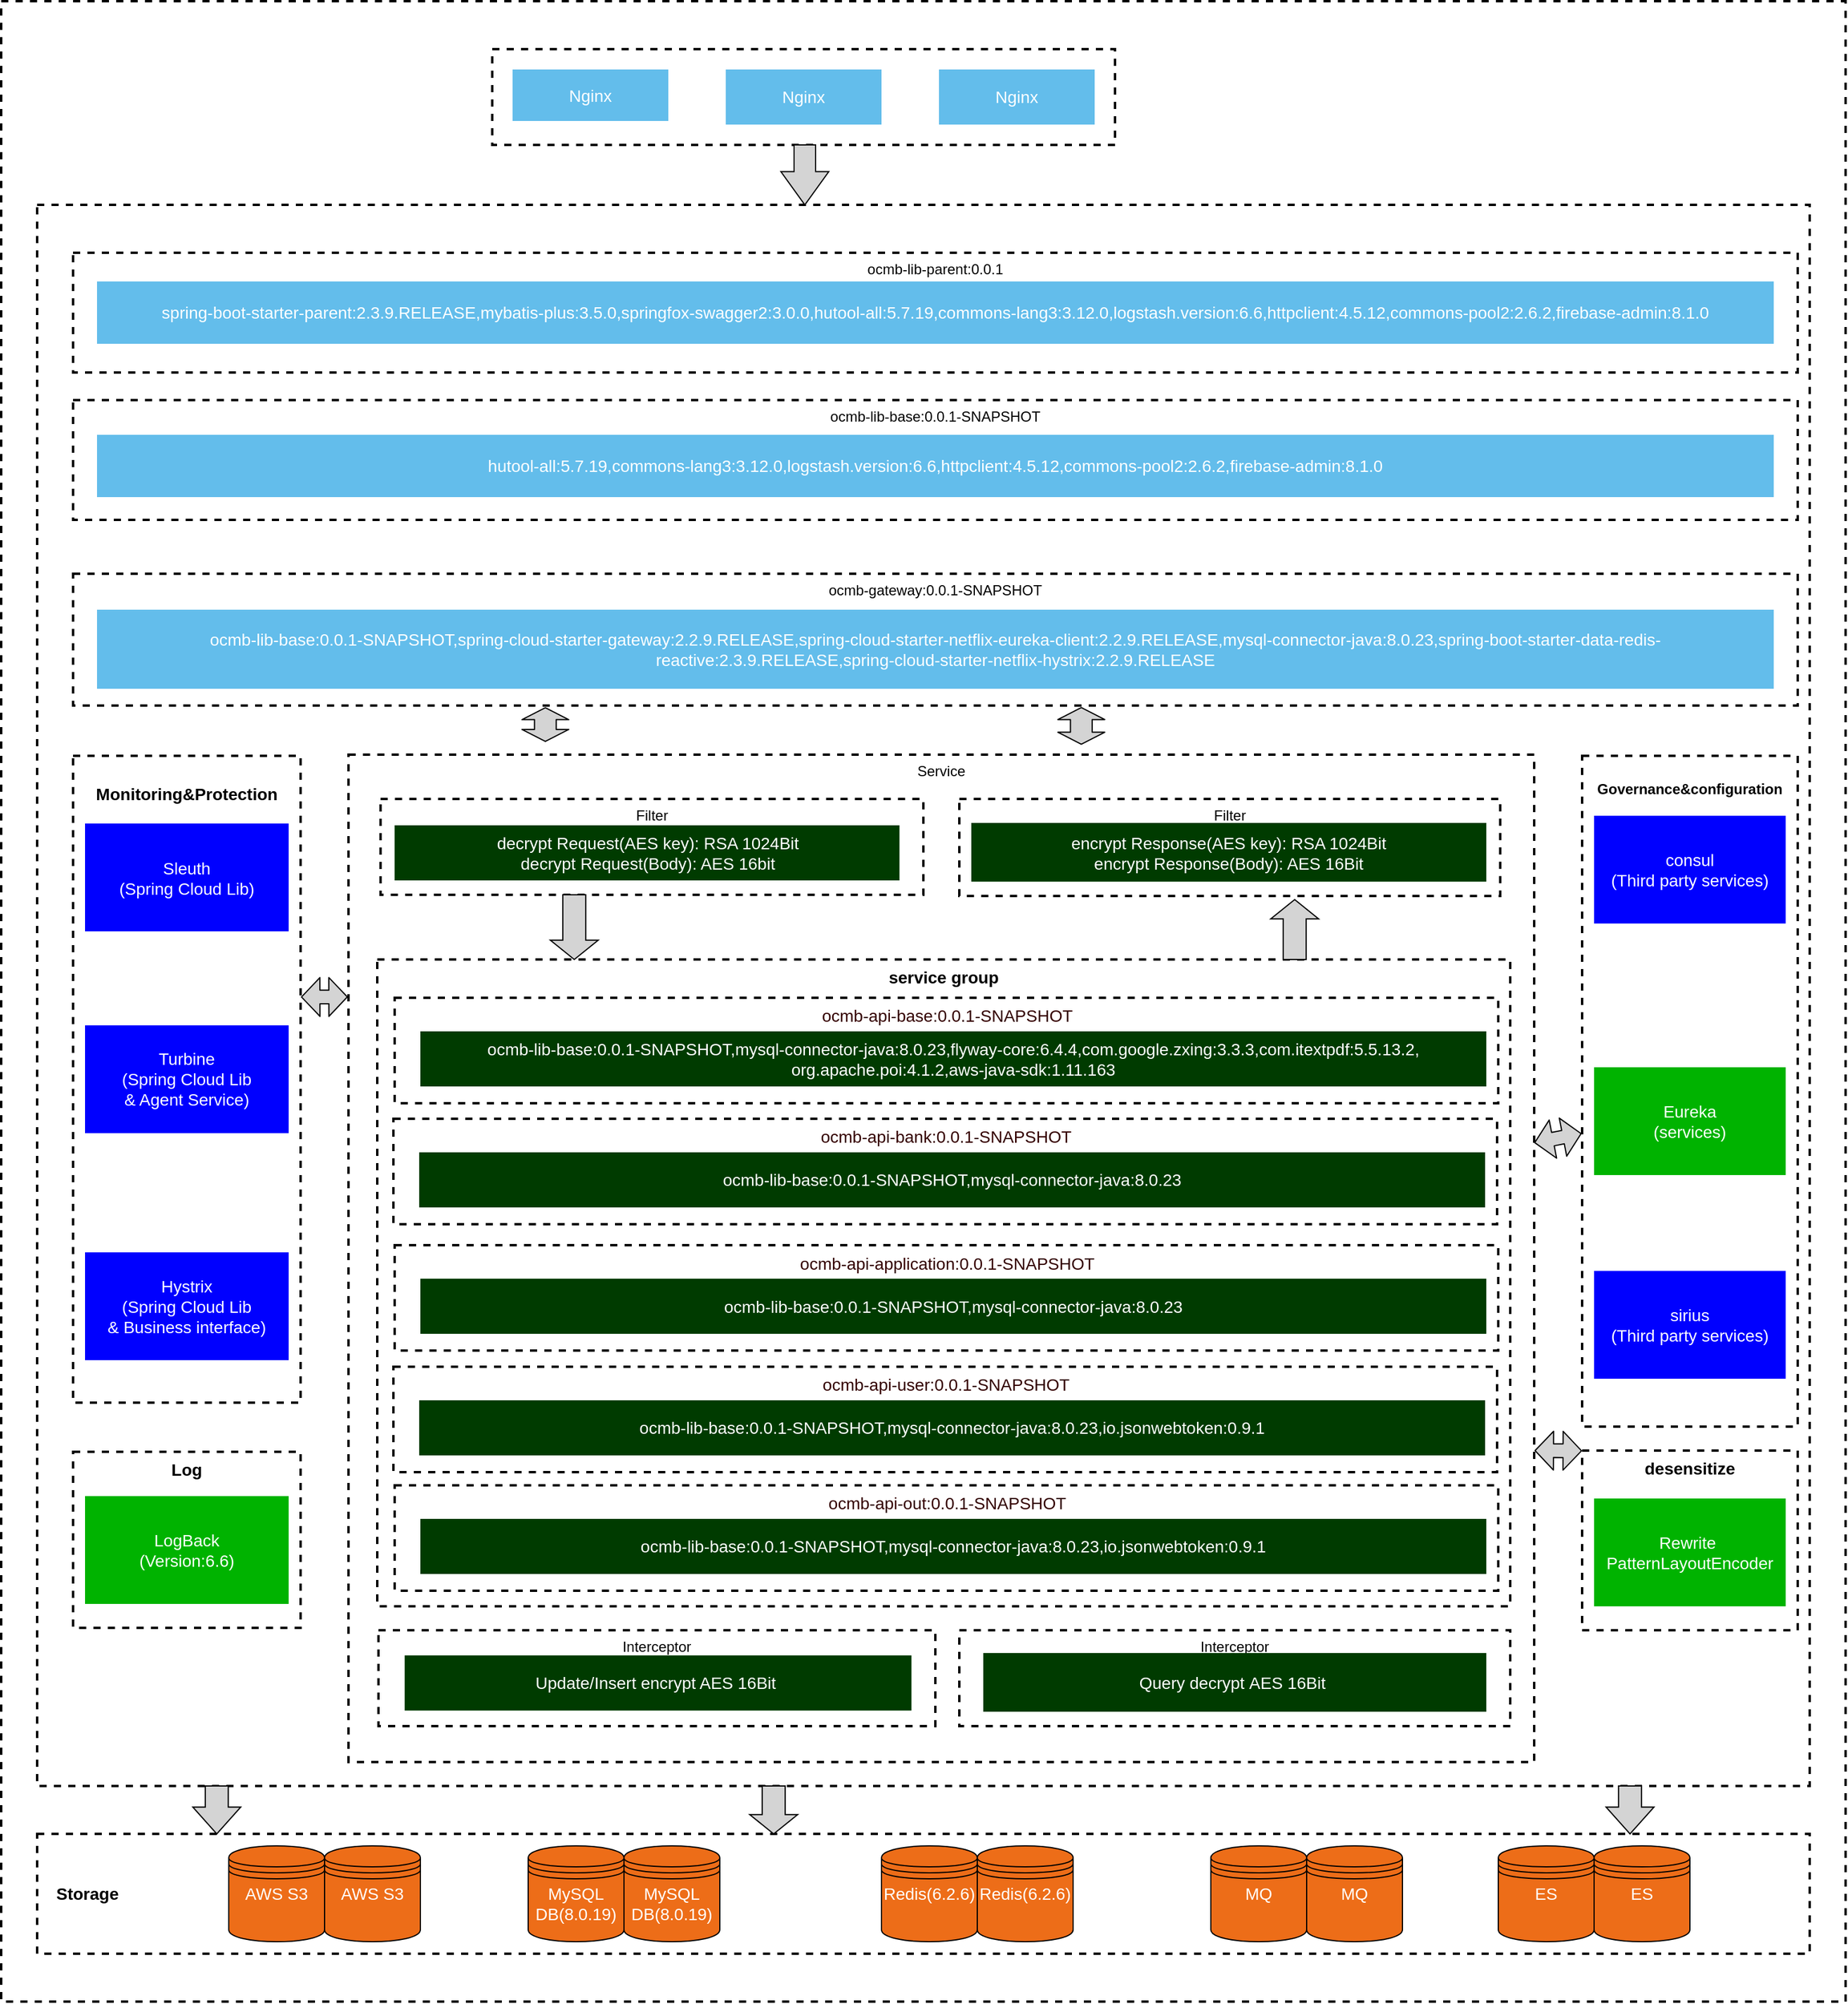<mxfile version="20.3.7" type="github">
  <diagram id="OInQUNuNO3AYRQuPPQoJ" name="第 1 页">
    <mxGraphModel dx="1793" dy="976" grid="1" gridSize="10" guides="1" tooltips="1" connect="1" arrows="1" fold="1" page="1" pageScale="1" pageWidth="1100" pageHeight="850" math="0" shadow="0">
      <root>
        <mxCell id="0" />
        <mxCell id="1" parent="0" />
        <mxCell id="YZQJs8RdpB4uuFci1MbI-19" value="" style="rounded=0;whiteSpace=wrap;html=1;dashed=1;strokeWidth=2;fillColor=none;" vertex="1" parent="1">
          <mxGeometry x="30" y="20" width="1540" height="1670" as="geometry" />
        </mxCell>
        <mxCell id="HXH1NVRYo9vW2IFRsBhu-3" value="" style="rounded=0;whiteSpace=wrap;html=1;dashed=1;strokeWidth=2;fillColor=none;" parent="1" vertex="1">
          <mxGeometry x="60" y="190" width="1480" height="1320" as="geometry" />
        </mxCell>
        <mxCell id="HXH1NVRYo9vW2IFRsBhu-28" value="ocmb-lib-base:0.0.1-SNAPSHOT,&lt;span style=&quot;background-color: initial;&quot;&gt;mysql-connector-java:8.0.23&lt;br&gt;&lt;/span&gt;" style="rounded=0;whiteSpace=wrap;html=1;dashed=1;strokeWidth=2;fillColor=#003B00;fontSize=14;fontColor=#FFFFFF;strokeColor=none;" parent="1" vertex="1">
          <mxGeometry x="380" y="1086.5" width="890" height="46" as="geometry" />
        </mxCell>
        <mxCell id="HXH1NVRYo9vW2IFRsBhu-27" value="&lt;font color=&quot;#330000&quot;&gt;&lt;span style=&quot;font-weight: 400;&quot;&gt;ocmb-api-application:0.0.1-SNAPSHOT&lt;/span&gt;&lt;/font&gt;" style="rounded=0;whiteSpace=wrap;html=1;dashed=1;strokeWidth=2;fillColor=none;verticalAlign=top;fontSize=14;fontStyle=1" parent="1" vertex="1">
          <mxGeometry x="358.5" y="1058.5" width="921.5" height="88" as="geometry" />
        </mxCell>
        <mxCell id="HXH1NVRYo9vW2IFRsBhu-19" value="&lt;span style=&quot;font-weight: 400;&quot;&gt;Service&lt;/span&gt;" style="rounded=0;whiteSpace=wrap;html=1;dashed=1;strokeWidth=2;fillColor=none;verticalAlign=top;fontStyle=1" parent="1" vertex="1">
          <mxGeometry x="320" y="649" width="990" height="841" as="geometry" />
        </mxCell>
        <mxCell id="HXH1NVRYo9vW2IFRsBhu-17" value="&lt;span style=&quot;font-weight: 400;&quot;&gt;ocmb-gateway:0.0.1-SNAPSHOT&lt;/span&gt;" style="rounded=0;whiteSpace=wrap;html=1;dashed=1;strokeWidth=2;fillColor=none;verticalAlign=top;fontStyle=1" parent="1" vertex="1">
          <mxGeometry x="90" y="498" width="1440" height="110" as="geometry" />
        </mxCell>
        <mxCell id="HXH1NVRYo9vW2IFRsBhu-16" value="&lt;span style=&quot;font-weight: 400;&quot;&gt;ocmb-lib-parent:0.0.1&lt;/span&gt;" style="rounded=0;whiteSpace=wrap;html=1;dashed=1;strokeWidth=2;fillColor=none;verticalAlign=top;fontStyle=1" parent="1" vertex="1">
          <mxGeometry x="90" y="230" width="1440" height="100" as="geometry" />
        </mxCell>
        <mxCell id="HXH1NVRYo9vW2IFRsBhu-15" value="&lt;span style=&quot;font-weight: 400;&quot;&gt;ocmb-lib-base:0.0.1-SNAPSHOT&lt;/span&gt;" style="rounded=0;whiteSpace=wrap;html=1;dashed=1;strokeWidth=2;fillColor=none;verticalAlign=top;fontStyle=1" parent="1" vertex="1">
          <mxGeometry x="90" y="353" width="1440" height="100" as="geometry" />
        </mxCell>
        <mxCell id="dbITkS7-5qgyu-br_rXh-1" value="&lt;br style=&quot;font-size: 14px;&quot;&gt;&lt;div&gt;Monitoring&amp;amp;&lt;span style=&quot;background-color: initial;&quot;&gt;Protection&lt;/span&gt;&lt;/div&gt;" style="rounded=0;whiteSpace=wrap;html=1;dashed=1;strokeWidth=2;fillColor=none;verticalAlign=top;fontSize=14;fontStyle=1" parent="1" vertex="1">
          <mxGeometry x="90" y="650" width="190" height="540" as="geometry" />
        </mxCell>
        <mxCell id="dbITkS7-5qgyu-br_rXh-2" value="" style="rounded=0;whiteSpace=wrap;html=1;dashed=1;strokeWidth=2;fillColor=none;" parent="1" vertex="1">
          <mxGeometry x="440" y="60" width="520" height="80" as="geometry" />
        </mxCell>
        <mxCell id="dbITkS7-5qgyu-br_rXh-4" value="&lt;br&gt;&lt;div&gt;Governance&amp;amp;configuration&lt;/div&gt;" style="rounded=0;whiteSpace=wrap;html=1;dashed=1;strokeWidth=2;fillColor=none;verticalAlign=top;fontStyle=1" parent="1" vertex="1">
          <mxGeometry x="1350" y="650" width="180" height="560" as="geometry" />
        </mxCell>
        <mxCell id="dbITkS7-5qgyu-br_rXh-6" value="　Storage" style="rounded=0;whiteSpace=wrap;html=1;dashed=1;strokeWidth=2;fillColor=none;align=left;fontSize=14;fontStyle=1" parent="1" vertex="1">
          <mxGeometry x="60" y="1550" width="1480" height="100" as="geometry" />
        </mxCell>
        <mxCell id="dbITkS7-5qgyu-br_rXh-8" value="service group" style="rounded=0;whiteSpace=wrap;html=1;dashed=1;strokeWidth=2;fillColor=none;verticalAlign=top;fontSize=14;fontStyle=1" parent="1" vertex="1">
          <mxGeometry x="344" y="820" width="946" height="540" as="geometry" />
        </mxCell>
        <mxCell id="dbITkS7-5qgyu-br_rXh-11" value="Sleuth&lt;br&gt;(Spring Cloud Lib)" style="rounded=0;whiteSpace=wrap;html=1;dashed=1;strokeWidth=2;fillColor=#0000FF;fontSize=14;strokeColor=none;fontColor=#FFFFFF;" parent="1" vertex="1">
          <mxGeometry x="100" y="706.5" width="170" height="90" as="geometry" />
        </mxCell>
        <mxCell id="dbITkS7-5qgyu-br_rXh-12" value="Turbine&lt;br&gt;(Spring Cloud Lib&lt;br&gt;&amp;amp; Agent Service)" style="rounded=0;whiteSpace=wrap;html=1;dashed=1;strokeWidth=2;fillColor=#0000FF;fontSize=14;strokeColor=none;fontColor=#FFFFFF;" parent="1" vertex="1">
          <mxGeometry x="100" y="875" width="170" height="90" as="geometry" />
        </mxCell>
        <mxCell id="dbITkS7-5qgyu-br_rXh-13" value="Hystrix&lt;br&gt;(Spring Cloud Lib&lt;br&gt;&amp;amp;&amp;nbsp;&lt;span style=&quot;background-color: initial;&quot;&gt;Business interface&lt;/span&gt;)" style="rounded=0;whiteSpace=wrap;html=1;dashed=1;strokeWidth=2;fillColor=#0000FF;fontSize=14;strokeColor=none;fontColor=#FFFFFF;" parent="1" vertex="1">
          <mxGeometry x="100" y="1064.5" width="170" height="90" as="geometry" />
        </mxCell>
        <mxCell id="dbITkS7-5qgyu-br_rXh-24" value="&lt;div&gt;ocmb-lib-base:0.0.1-SNAPSHOT,&lt;span style=&quot;background-color: initial;&quot;&gt;spring-cloud-starter-gateway:2.2.9.RELEASE,&lt;/span&gt;&lt;span style=&quot;background-color: initial;&quot;&gt;spring-cloud-starter-netflix-eureka-client:2.2.9.RELEASE,&lt;/span&gt;&lt;span style=&quot;background-color: initial;&quot;&gt;mysql-connector-java:8.0.23,&lt;/span&gt;&lt;span style=&quot;background-color: initial;&quot;&gt;spring-boot-starter-data-redis-reactive:2.3.9.RELEASE,&lt;/span&gt;&lt;span style=&quot;background-color: initial;&quot;&gt;spring-cloud-starter-netflix-hystrix:2.2.9.RELEASE&lt;/span&gt;&lt;/div&gt;" style="rounded=0;whiteSpace=wrap;html=1;dashed=1;strokeWidth=2;fillColor=#63BDEB;fontSize=14;fontColor=#FFFFFF;strokeColor=none;" parent="1" vertex="1">
          <mxGeometry x="110" y="528" width="1400" height="66" as="geometry" />
        </mxCell>
        <mxCell id="dbITkS7-5qgyu-br_rXh-26" value="Nginx&lt;br&gt;" style="rounded=0;whiteSpace=wrap;html=1;dashed=1;strokeWidth=2;fillColor=#63BDEB;fontSize=14;fontColor=#FFFFFF;strokeColor=none;" parent="1" vertex="1">
          <mxGeometry x="457" y="77" width="130" height="43" as="geometry" />
        </mxCell>
        <mxCell id="dbITkS7-5qgyu-br_rXh-27" value="Nginx" style="rounded=0;whiteSpace=wrap;html=1;dashed=1;strokeWidth=2;fillColor=#63BDEB;fontSize=14;fontColor=#FFFFFF;strokeColor=none;" parent="1" vertex="1">
          <mxGeometry x="635" y="77" width="130" height="46" as="geometry" />
        </mxCell>
        <mxCell id="dbITkS7-5qgyu-br_rXh-28" value="Nginx" style="rounded=0;whiteSpace=wrap;html=1;dashed=1;strokeWidth=2;fillColor=#63BDEB;fontSize=14;fontColor=#FFFFFF;strokeColor=none;" parent="1" vertex="1">
          <mxGeometry x="813" y="77" width="130" height="46" as="geometry" />
        </mxCell>
        <mxCell id="dbITkS7-5qgyu-br_rXh-33" value="consul&lt;br&gt;&lt;div&gt;(Third party services)&lt;/div&gt;" style="rounded=0;whiteSpace=wrap;html=1;dashed=1;strokeWidth=2;fillColor=#0000FF;fontSize=14;strokeColor=none;fontColor=#FFFFFF;" parent="1" vertex="1">
          <mxGeometry x="1360" y="700" width="160" height="90" as="geometry" />
        </mxCell>
        <mxCell id="dbITkS7-5qgyu-br_rXh-34" value="Eureka&lt;br&gt;&lt;div&gt;(services)&lt;/div&gt;" style="rounded=0;whiteSpace=wrap;html=1;dashed=1;strokeWidth=2;fillColor=#00B300;fontSize=14;strokeColor=none;fontColor=#FFFFFF;" parent="1" vertex="1">
          <mxGeometry x="1360" y="910" width="160" height="90" as="geometry" />
        </mxCell>
        <mxCell id="dbITkS7-5qgyu-br_rXh-35" value="&lt;div&gt;sirius&lt;/div&gt;&lt;div&gt;(Third party services)&lt;/div&gt;" style="rounded=0;whiteSpace=wrap;html=1;dashed=1;strokeWidth=2;fillColor=#0000FF;fontSize=14;strokeColor=none;fontColor=#FFFFFF;" parent="1" vertex="1">
          <mxGeometry x="1360" y="1080" width="160" height="90" as="geometry" />
        </mxCell>
        <mxCell id="dbITkS7-5qgyu-br_rXh-48" value="" style="group" parent="1" vertex="1" connectable="0">
          <mxGeometry x="220" y="1560" width="160" height="80" as="geometry" />
        </mxCell>
        <mxCell id="dbITkS7-5qgyu-br_rXh-49" value="AWS S3" style="shape=datastore;whiteSpace=wrap;html=1;strokeWidth=1;fillColor=#ED6D18;fontSize=14;fontColor=#FFFFFF;verticalAlign=top;" parent="dbITkS7-5qgyu-br_rXh-48" vertex="1">
          <mxGeometry width="80" height="80" as="geometry" />
        </mxCell>
        <mxCell id="dbITkS7-5qgyu-br_rXh-50" value="AWS S3" style="shape=datastore;whiteSpace=wrap;html=1;strokeWidth=1;fillColor=#ED6D18;fontSize=14;fontColor=#FFFFFF;verticalAlign=top;" parent="dbITkS7-5qgyu-br_rXh-48" vertex="1">
          <mxGeometry x="80" width="80" height="80" as="geometry" />
        </mxCell>
        <mxCell id="dbITkS7-5qgyu-br_rXh-51" value="" style="shape=flexArrow;endArrow=classic;startArrow=classic;html=1;fontSize=14;fontColor=#FFFFFF;width=18.14;startSize=2.989;endSize=2.989;exitX=0.166;exitY=-0.001;exitDx=0;exitDy=0;exitPerimeter=0;entryX=0.166;entryY=1.003;entryDx=0;entryDy=0;entryPerimeter=0;fillColor=#D4D4D4;" parent="1" edge="1">
          <mxGeometry width="50" height="50" relative="1" as="geometry">
            <mxPoint x="484.34" y="638.458" as="sourcePoint" />
            <mxPoint x="484.34" y="609.33" as="targetPoint" />
          </mxGeometry>
        </mxCell>
        <mxCell id="dbITkS7-5qgyu-br_rXh-52" value="" style="shape=flexArrow;endArrow=classic;startArrow=classic;html=1;fontSize=14;fontColor=#FFFFFF;width=18.14;startSize=2.989;endSize=2.989;exitX=0.166;exitY=-0.001;exitDx=0;exitDy=0;exitPerimeter=0;entryX=0.166;entryY=1.003;entryDx=0;entryDy=0;entryPerimeter=0;fillColor=#D4D4D4;" parent="1" edge="1">
          <mxGeometry width="50" height="50" relative="1" as="geometry">
            <mxPoint x="931.84" y="640.76" as="sourcePoint" />
            <mxPoint x="931.84" y="609.24" as="targetPoint" />
          </mxGeometry>
        </mxCell>
        <mxCell id="dbITkS7-5qgyu-br_rXh-53" value="" style="shape=flexArrow;endArrow=classic;startArrow=classic;html=1;fontSize=14;fontColor=#FFFFFF;width=11.395;startSize=4.8;endSize=4.8;fillColor=#D4D4D4;exitX=-0.002;exitY=0.563;exitDx=0;exitDy=0;exitPerimeter=0;" parent="1" source="dbITkS7-5qgyu-br_rXh-4" edge="1" target="HXH1NVRYo9vW2IFRsBhu-19">
          <mxGeometry width="50" height="50" relative="1" as="geometry">
            <mxPoint x="1329.84" y="881.26" as="sourcePoint" />
            <mxPoint x="1310.74" y="898.06" as="targetPoint" />
          </mxGeometry>
        </mxCell>
        <mxCell id="dbITkS7-5qgyu-br_rXh-54" value="" style="shape=flexArrow;endArrow=classic;startArrow=classic;html=1;fontSize=14;fontColor=#FFFFFF;width=11.395;startSize=4.8;endSize=4.8;exitX=0;exitY=0.459;exitDx=0;exitDy=0;exitPerimeter=0;entryX=1.001;entryY=0.441;entryDx=0;entryDy=0;entryPerimeter=0;fillColor=#D4D4D4;" parent="1" edge="1">
          <mxGeometry width="50" height="50" relative="1" as="geometry">
            <mxPoint x="319.5" y="851.23" as="sourcePoint" />
            <mxPoint x="280.24" y="851.34" as="targetPoint" />
          </mxGeometry>
        </mxCell>
        <mxCell id="dbITkS7-5qgyu-br_rXh-55" value="" style="html=1;shadow=0;dashed=0;align=center;verticalAlign=middle;shape=mxgraph.arrows2.arrow;dy=0.52;dx=22.43;direction=south;notch=0;strokeWidth=1;fillColor=#D4D4D4;fontSize=14;fontColor=#FFFFFF;" parent="1" vertex="1">
          <mxGeometry x="190" y="1510" width="40" height="40" as="geometry" />
        </mxCell>
        <mxCell id="dbITkS7-5qgyu-br_rXh-57" value="" style="html=1;shadow=0;dashed=0;align=center;verticalAlign=middle;shape=mxgraph.arrows2.arrow;dy=0.52;dx=22.43;direction=south;notch=0;strokeWidth=1;fillColor=#D4D4D4;fontSize=14;fontColor=#FFFFFF;" parent="1" vertex="1">
          <mxGeometry x="1370" y="1510" width="40" height="40" as="geometry" />
        </mxCell>
        <mxCell id="dbITkS7-5qgyu-br_rXh-58" value="" style="html=1;shadow=0;dashed=0;align=center;verticalAlign=middle;shape=mxgraph.arrows2.arrow;dy=0.52;dx=16.13;direction=south;notch=0;strokeWidth=1;fillColor=#D4D4D4;fontSize=14;fontColor=#FFFFFF;" parent="1" vertex="1">
          <mxGeometry x="655" y="1510" width="40" height="40" as="geometry" />
        </mxCell>
        <mxCell id="dbITkS7-5qgyu-br_rXh-60" value="" style="html=1;shadow=0;dashed=0;align=center;verticalAlign=middle;shape=mxgraph.arrows2.arrow;dy=0.55;dx=27.77;direction=south;notch=0;strokeWidth=1;fillColor=#D4D4D4;fontSize=14;fontColor=#FFFFFF;" parent="1" vertex="1">
          <mxGeometry x="681" y="140" width="40" height="50" as="geometry" />
        </mxCell>
        <mxCell id="K9CEAwhTjPx3oAWJmysk-20" value="Log" style="rounded=0;whiteSpace=wrap;html=1;dashed=1;strokeWidth=2;fillColor=none;verticalAlign=top;fontSize=14;fontStyle=1" parent="1" vertex="1">
          <mxGeometry x="90" y="1231" width="190" height="147" as="geometry" />
        </mxCell>
        <mxCell id="K9CEAwhTjPx3oAWJmysk-21" value="LogBack&lt;br&gt;(Version:6.6)" style="rounded=0;whiteSpace=wrap;html=1;dashed=1;strokeWidth=2;fillColor=#00B300;fontSize=14;strokeColor=none;fontColor=#FFFFFF;" parent="1" vertex="1">
          <mxGeometry x="100" y="1268" width="170" height="90" as="geometry" />
        </mxCell>
        <mxCell id="K9CEAwhTjPx3oAWJmysk-22" value="desensitize" style="rounded=0;whiteSpace=wrap;html=1;dashed=1;strokeWidth=2;fillColor=none;verticalAlign=top;fontSize=14;fontStyle=1" parent="1" vertex="1">
          <mxGeometry x="1350" y="1230" width="180" height="150" as="geometry" />
        </mxCell>
        <mxCell id="K9CEAwhTjPx3oAWJmysk-23" value="Rewrite&amp;nbsp;&lt;br&gt;PatternLayoutEncoder" style="rounded=0;whiteSpace=wrap;html=1;dashed=1;strokeWidth=2;fillColor=#00B300;fontSize=14;strokeColor=none;fontColor=#FFFFFF;" parent="1" vertex="1">
          <mxGeometry x="1360" y="1270" width="160" height="90" as="geometry" />
        </mxCell>
        <mxCell id="BRsfUav_ogNymGtZFSJZ-2" value="" style="shape=flexArrow;endArrow=classic;startArrow=classic;html=1;fontSize=14;fontColor=#FFFFFF;width=11.395;startSize=4.8;endSize=4.8;entryX=1;entryY=0.25;entryDx=0;entryDy=0;fillColor=#D4D4D4;exitX=-0.002;exitY=0.563;exitDx=0;exitDy=0;exitPerimeter=0;" parent="1" edge="1">
          <mxGeometry width="50" height="50" relative="1" as="geometry">
            <mxPoint x="1350" y="1230.2" as="sourcePoint" />
            <mxPoint x="1310.22" y="1230" as="targetPoint" />
          </mxGeometry>
        </mxCell>
        <mxCell id="HXH1NVRYo9vW2IFRsBhu-4" value="spring-boot-starter-parent:2.3.9.RELEASE,mybatis-plus:3.5.0,springfox-swagger2:3.0.0,&lt;span style=&quot;background-color: initial;&quot;&gt;hutool-all:5.7.19,&lt;/span&gt;&lt;span style=&quot;background-color: initial;&quot;&gt;commons-lang3:3.12.0,&lt;/span&gt;&lt;span style=&quot;background-color: initial;&quot;&gt;logstash.version:6.6,&lt;/span&gt;&lt;span style=&quot;background-color: initial;&quot;&gt;httpclient:4.5.12,&lt;/span&gt;&lt;span style=&quot;background-color: initial;&quot;&gt;commons-pool2:2.6.2,&lt;/span&gt;&lt;span style=&quot;background-color: initial;&quot;&gt;firebase-admin:8.1.0&lt;/span&gt;&lt;span style=&quot;background-color: initial;&quot;&gt;&lt;br&gt;&lt;/span&gt;" style="rounded=0;whiteSpace=wrap;html=1;dashed=1;strokeWidth=2;fillColor=#63BDEB;fontSize=14;fontColor=#FFFFFF;strokeColor=none;" parent="1" vertex="1">
          <mxGeometry x="110" y="254" width="1400" height="52" as="geometry" />
        </mxCell>
        <mxCell id="HXH1NVRYo9vW2IFRsBhu-11" value="&lt;span style=&quot;background-color: initial;&quot;&gt;hutool-all:5.7.19,&lt;/span&gt;&lt;span style=&quot;background-color: initial;&quot;&gt;commons-lang3:3.12.0,&lt;/span&gt;&lt;span style=&quot;background-color: initial;&quot;&gt;logstash.version:6.6,&lt;/span&gt;&lt;span style=&quot;background-color: initial;&quot;&gt;httpclient:4.5.12,&lt;/span&gt;&lt;span style=&quot;background-color: initial;&quot;&gt;commons-pool2:2.6.2,&lt;/span&gt;&lt;span style=&quot;background-color: initial;&quot;&gt;firebase-admin:8.1.0&lt;/span&gt;&lt;span style=&quot;background-color: initial;&quot;&gt;&lt;br&gt;&lt;/span&gt;" style="rounded=0;whiteSpace=wrap;html=1;dashed=1;strokeWidth=2;fillColor=#63BDEB;fontSize=14;fontColor=#FFFFFF;strokeColor=none;" parent="1" vertex="1">
          <mxGeometry x="110" y="382" width="1400" height="52" as="geometry" />
        </mxCell>
        <mxCell id="HXH1NVRYo9vW2IFRsBhu-18" value="&lt;span style=&quot;font-weight: 400;&quot;&gt;Filter&lt;/span&gt;" style="rounded=0;whiteSpace=wrap;html=1;dashed=1;strokeWidth=2;fillColor=none;verticalAlign=top;fontStyle=1" parent="1" vertex="1">
          <mxGeometry x="346.75" y="686" width="453.25" height="80" as="geometry" />
        </mxCell>
        <mxCell id="K9CEAwhTjPx3oAWJmysk-11" value="&lt;div&gt;decrypt Request(AES key): RSA 1024Bit&lt;/div&gt;&lt;div&gt;decrypt Request(Body): AES 16bit&lt;/div&gt;" style="rounded=0;whiteSpace=wrap;html=1;dashed=1;strokeWidth=2;fillColor=#003B00;fontSize=14;fontColor=#FFFFFF;strokeColor=none;" parent="1" vertex="1">
          <mxGeometry x="358.5" y="708" width="421.5" height="46" as="geometry" />
        </mxCell>
        <mxCell id="HXH1NVRYo9vW2IFRsBhu-20" value="&lt;span style=&quot;font-weight: 400;&quot;&gt;Filter&lt;/span&gt;" style="rounded=0;whiteSpace=wrap;html=1;dashed=1;strokeWidth=2;fillColor=none;verticalAlign=top;fontStyle=1" parent="1" vertex="1">
          <mxGeometry x="830" y="686" width="451.63" height="81" as="geometry" />
        </mxCell>
        <mxCell id="HXH1NVRYo9vW2IFRsBhu-21" value="&lt;div&gt;encrypt Response(AES key): RSA 1024Bit&lt;/div&gt;&lt;div&gt;encrypt Response(Body): AES 16Bit&lt;/div&gt;" style="rounded=0;whiteSpace=wrap;html=1;dashed=1;strokeWidth=2;fillColor=#003B00;fontSize=14;fontColor=#FFFFFF;strokeColor=none;" parent="1" vertex="1">
          <mxGeometry x="840" y="706" width="430" height="49" as="geometry" />
        </mxCell>
        <mxCell id="HXH1NVRYo9vW2IFRsBhu-22" value="" style="html=1;shadow=0;dashed=0;align=center;verticalAlign=middle;shape=mxgraph.arrows2.arrow;dy=0.52;dx=16.13;direction=south;notch=0;strokeWidth=1;fillColor=#D4D4D4;fontSize=14;fontColor=#FFFFFF;" parent="1" vertex="1">
          <mxGeometry x="488.5" y="766" width="40" height="54" as="geometry" />
        </mxCell>
        <mxCell id="HXH1NVRYo9vW2IFRsBhu-23" value="" style="html=1;shadow=0;dashed=0;align=center;verticalAlign=middle;shape=mxgraph.arrows2.arrow;dy=0.52;dx=16.13;direction=south;notch=0;strokeWidth=1;fillColor=#D4D4D4;fontSize=14;fontColor=#FFFFFF;rotation=-180;" parent="1" vertex="1">
          <mxGeometry x="1090.01" y="770" width="40" height="50" as="geometry" />
        </mxCell>
        <mxCell id="HXH1NVRYo9vW2IFRsBhu-24" value="&lt;font color=&quot;#330000&quot;&gt;&lt;span style=&quot;font-weight: 400;&quot;&gt;ocmb-api-base:0.0.1-SNAPSHOT&lt;/span&gt;&lt;/font&gt;" style="rounded=0;whiteSpace=wrap;html=1;dashed=1;strokeWidth=2;fillColor=none;verticalAlign=top;fontSize=14;fontStyle=1" parent="1" vertex="1">
          <mxGeometry x="358.5" y="852" width="921.5" height="88" as="geometry" />
        </mxCell>
        <mxCell id="dbITkS7-5qgyu-br_rXh-14" value="&lt;div&gt;ocmb-lib-base:0.0.1-SNAPSHOT,&lt;span style=&quot;background-color: initial;&quot;&gt;mysql-connector-java:8.0.23,&lt;/span&gt;&lt;span style=&quot;background-color: initial;&quot;&gt;flyway-core:6.4.4,&lt;/span&gt;&lt;span style=&quot;background-color: initial;&quot;&gt;com.google.zxing:3.3.3,&lt;/span&gt;&lt;span style=&quot;background-color: initial;&quot;&gt;com.itextpdf:5.5.13.2,&lt;/span&gt;&lt;/div&gt;&lt;div&gt;org.apache.poi:4.1.2,&lt;span style=&quot;background-color: initial;&quot;&gt;aws-java-sdk:1.11.163&lt;/span&gt;&lt;/div&gt;" style="rounded=0;whiteSpace=wrap;html=1;dashed=1;strokeWidth=2;fillColor=#003B00;fontSize=14;fontColor=#FFFFFF;strokeColor=none;" parent="1" vertex="1">
          <mxGeometry x="380" y="880" width="890" height="46" as="geometry" />
        </mxCell>
        <mxCell id="HXH1NVRYo9vW2IFRsBhu-25" value="&lt;font color=&quot;#330000&quot;&gt;&lt;span style=&quot;font-weight: 400;&quot;&gt;ocmb-api-bank:0.0.1-SNAPSHOT&lt;/span&gt;&lt;/font&gt;" style="rounded=0;whiteSpace=wrap;html=1;dashed=1;strokeWidth=2;fillColor=none;verticalAlign=top;fontSize=14;fontStyle=1" parent="1" vertex="1">
          <mxGeometry x="357.5" y="953" width="921.5" height="88" as="geometry" />
        </mxCell>
        <mxCell id="HXH1NVRYo9vW2IFRsBhu-26" value="ocmb-lib-base:0.0.1-SNAPSHOT,&lt;span style=&quot;background-color: initial;&quot;&gt;mysql-connector-java:8.0.23&lt;br&gt;&lt;/span&gt;" style="rounded=0;whiteSpace=wrap;html=1;dashed=1;strokeWidth=2;fillColor=#003B00;fontSize=14;fontColor=#FFFFFF;strokeColor=none;" parent="1" vertex="1">
          <mxGeometry x="379" y="981" width="890" height="46" as="geometry" />
        </mxCell>
        <mxCell id="YZQJs8RdpB4uuFci1MbI-2" value="&lt;font color=&quot;#330000&quot;&gt;&lt;span style=&quot;font-weight: 400;&quot;&gt;ocmb-api-user:0.0.1-SNAPSHOT&lt;/span&gt;&lt;/font&gt;" style="rounded=0;whiteSpace=wrap;html=1;dashed=1;strokeWidth=2;fillColor=none;verticalAlign=top;fontSize=14;fontStyle=1" vertex="1" parent="1">
          <mxGeometry x="357.5" y="1160" width="921.5" height="88" as="geometry" />
        </mxCell>
        <mxCell id="YZQJs8RdpB4uuFci1MbI-1" value="ocmb-lib-base:0.0.1-SNAPSHOT,&lt;span style=&quot;background-color: initial;&quot;&gt;mysql-connector-java:8.0.23,io.jsonwebtoken:0.9.1&lt;br&gt;&lt;/span&gt;" style="rounded=0;whiteSpace=wrap;html=1;dashed=1;strokeWidth=2;fillColor=#003B00;fontSize=14;fontColor=#FFFFFF;strokeColor=none;" vertex="1" parent="1">
          <mxGeometry x="379" y="1188" width="890" height="46" as="geometry" />
        </mxCell>
        <mxCell id="YZQJs8RdpB4uuFci1MbI-3" value="&lt;font color=&quot;#330000&quot;&gt;&lt;span style=&quot;font-weight: 400;&quot;&gt;ocmb-api-out:0.0.1-SNAPSHOT&lt;/span&gt;&lt;/font&gt;" style="rounded=0;whiteSpace=wrap;html=1;dashed=1;strokeWidth=2;fillColor=none;verticalAlign=top;fontSize=14;fontStyle=1" vertex="1" parent="1">
          <mxGeometry x="358.5" y="1259" width="921.5" height="88" as="geometry" />
        </mxCell>
        <mxCell id="YZQJs8RdpB4uuFci1MbI-4" value="ocmb-lib-base:0.0.1-SNAPSHOT,&lt;span style=&quot;background-color: initial;&quot;&gt;mysql-connector-java:8.0.23,io.jsonwebtoken:0.9.1&lt;br&gt;&lt;/span&gt;" style="rounded=0;whiteSpace=wrap;html=1;dashed=1;strokeWidth=2;fillColor=#003B00;fontSize=14;fontColor=#FFFFFF;strokeColor=none;" vertex="1" parent="1">
          <mxGeometry x="380" y="1287" width="890" height="46" as="geometry" />
        </mxCell>
        <mxCell id="YZQJs8RdpB4uuFci1MbI-5" value="" style="group" vertex="1" connectable="0" parent="1">
          <mxGeometry x="470" y="1560" width="160" height="80" as="geometry" />
        </mxCell>
        <mxCell id="YZQJs8RdpB4uuFci1MbI-6" value="MySQL&lt;br&gt;DB(8.0.19)" style="shape=datastore;whiteSpace=wrap;html=1;strokeWidth=1;fillColor=#ED6D18;fontSize=14;fontColor=#FFFFFF;verticalAlign=top;" vertex="1" parent="YZQJs8RdpB4uuFci1MbI-5">
          <mxGeometry width="80" height="80" as="geometry" />
        </mxCell>
        <mxCell id="YZQJs8RdpB4uuFci1MbI-7" value="MySQL&lt;br&gt;DB(8.0.19)" style="shape=datastore;whiteSpace=wrap;html=1;strokeWidth=1;fillColor=#ED6D18;fontSize=14;fontColor=#FFFFFF;verticalAlign=top;" vertex="1" parent="YZQJs8RdpB4uuFci1MbI-5">
          <mxGeometry x="80" width="80" height="80" as="geometry" />
        </mxCell>
        <mxCell id="YZQJs8RdpB4uuFci1MbI-8" value="" style="group" vertex="1" connectable="0" parent="1">
          <mxGeometry x="765" y="1560" width="160" height="80" as="geometry" />
        </mxCell>
        <mxCell id="YZQJs8RdpB4uuFci1MbI-9" value="Redis(6.2.6)" style="shape=datastore;whiteSpace=wrap;html=1;strokeWidth=1;fillColor=#ED6D18;fontSize=14;fontColor=#FFFFFF;verticalAlign=top;" vertex="1" parent="YZQJs8RdpB4uuFci1MbI-8">
          <mxGeometry width="80" height="80" as="geometry" />
        </mxCell>
        <mxCell id="YZQJs8RdpB4uuFci1MbI-10" value="Redis(6.2.6)" style="shape=datastore;whiteSpace=wrap;html=1;strokeWidth=1;fillColor=#ED6D18;fontSize=14;fontColor=#FFFFFF;verticalAlign=top;" vertex="1" parent="YZQJs8RdpB4uuFci1MbI-8">
          <mxGeometry x="80" width="80" height="80" as="geometry" />
        </mxCell>
        <mxCell id="YZQJs8RdpB4uuFci1MbI-11" value="" style="group" vertex="1" connectable="0" parent="1">
          <mxGeometry x="1040" y="1560" width="160" height="80" as="geometry" />
        </mxCell>
        <mxCell id="YZQJs8RdpB4uuFci1MbI-12" value="MQ" style="shape=datastore;whiteSpace=wrap;html=1;strokeWidth=1;fillColor=#ED6D18;fontSize=14;fontColor=#FFFFFF;verticalAlign=top;" vertex="1" parent="YZQJs8RdpB4uuFci1MbI-11">
          <mxGeometry width="80" height="80" as="geometry" />
        </mxCell>
        <mxCell id="YZQJs8RdpB4uuFci1MbI-13" value="MQ" style="shape=datastore;whiteSpace=wrap;html=1;strokeWidth=1;fillColor=#ED6D18;fontSize=14;fontColor=#FFFFFF;verticalAlign=top;" vertex="1" parent="YZQJs8RdpB4uuFci1MbI-11">
          <mxGeometry x="80" width="80" height="80" as="geometry" />
        </mxCell>
        <mxCell id="YZQJs8RdpB4uuFci1MbI-14" value="" style="group" vertex="1" connectable="0" parent="1">
          <mxGeometry x="1280" y="1560" width="160" height="80" as="geometry" />
        </mxCell>
        <mxCell id="YZQJs8RdpB4uuFci1MbI-15" value="ES" style="shape=datastore;whiteSpace=wrap;html=1;strokeWidth=1;fillColor=#ED6D18;fontSize=14;fontColor=#FFFFFF;verticalAlign=top;" vertex="1" parent="YZQJs8RdpB4uuFci1MbI-14">
          <mxGeometry width="80" height="80" as="geometry" />
        </mxCell>
        <mxCell id="YZQJs8RdpB4uuFci1MbI-16" value="ES" style="shape=datastore;whiteSpace=wrap;html=1;strokeWidth=1;fillColor=#ED6D18;fontSize=14;fontColor=#FFFFFF;verticalAlign=top;" vertex="1" parent="YZQJs8RdpB4uuFci1MbI-14">
          <mxGeometry x="80" width="80" height="80" as="geometry" />
        </mxCell>
        <mxCell id="YZQJs8RdpB4uuFci1MbI-23" value="&lt;span style=&quot;font-weight: 400;&quot;&gt;Interceptor&lt;/span&gt;" style="rounded=0;whiteSpace=wrap;html=1;dashed=1;strokeWidth=2;fillColor=none;verticalAlign=top;fontStyle=1" vertex="1" parent="1">
          <mxGeometry x="345" y="1380" width="465" height="80" as="geometry" />
        </mxCell>
        <mxCell id="YZQJs8RdpB4uuFci1MbI-24" value="Update/Insert encrypt AES 16Bit&amp;nbsp;" style="rounded=0;whiteSpace=wrap;html=1;dashed=1;strokeWidth=2;fillColor=#003B00;fontSize=14;fontColor=#FFFFFF;strokeColor=none;" vertex="1" parent="1">
          <mxGeometry x="366.87" y="1401" width="423.13" height="46" as="geometry" />
        </mxCell>
        <mxCell id="YZQJs8RdpB4uuFci1MbI-25" value="&lt;span style=&quot;font-weight: 400;&quot;&gt;Interceptor&lt;/span&gt;" style="rounded=0;whiteSpace=wrap;html=1;dashed=1;strokeWidth=2;fillColor=none;verticalAlign=top;fontStyle=1" vertex="1" parent="1">
          <mxGeometry x="830" y="1380" width="460" height="80" as="geometry" />
        </mxCell>
        <mxCell id="YZQJs8RdpB4uuFci1MbI-26" value="Query decrypt&amp;nbsp;AES 16Bit&amp;nbsp;" style="rounded=0;whiteSpace=wrap;html=1;dashed=1;strokeWidth=2;fillColor=#003B00;fontSize=14;fontColor=#FFFFFF;strokeColor=none;" vertex="1" parent="1">
          <mxGeometry x="850" y="1399" width="420" height="49" as="geometry" />
        </mxCell>
      </root>
    </mxGraphModel>
  </diagram>
</mxfile>

